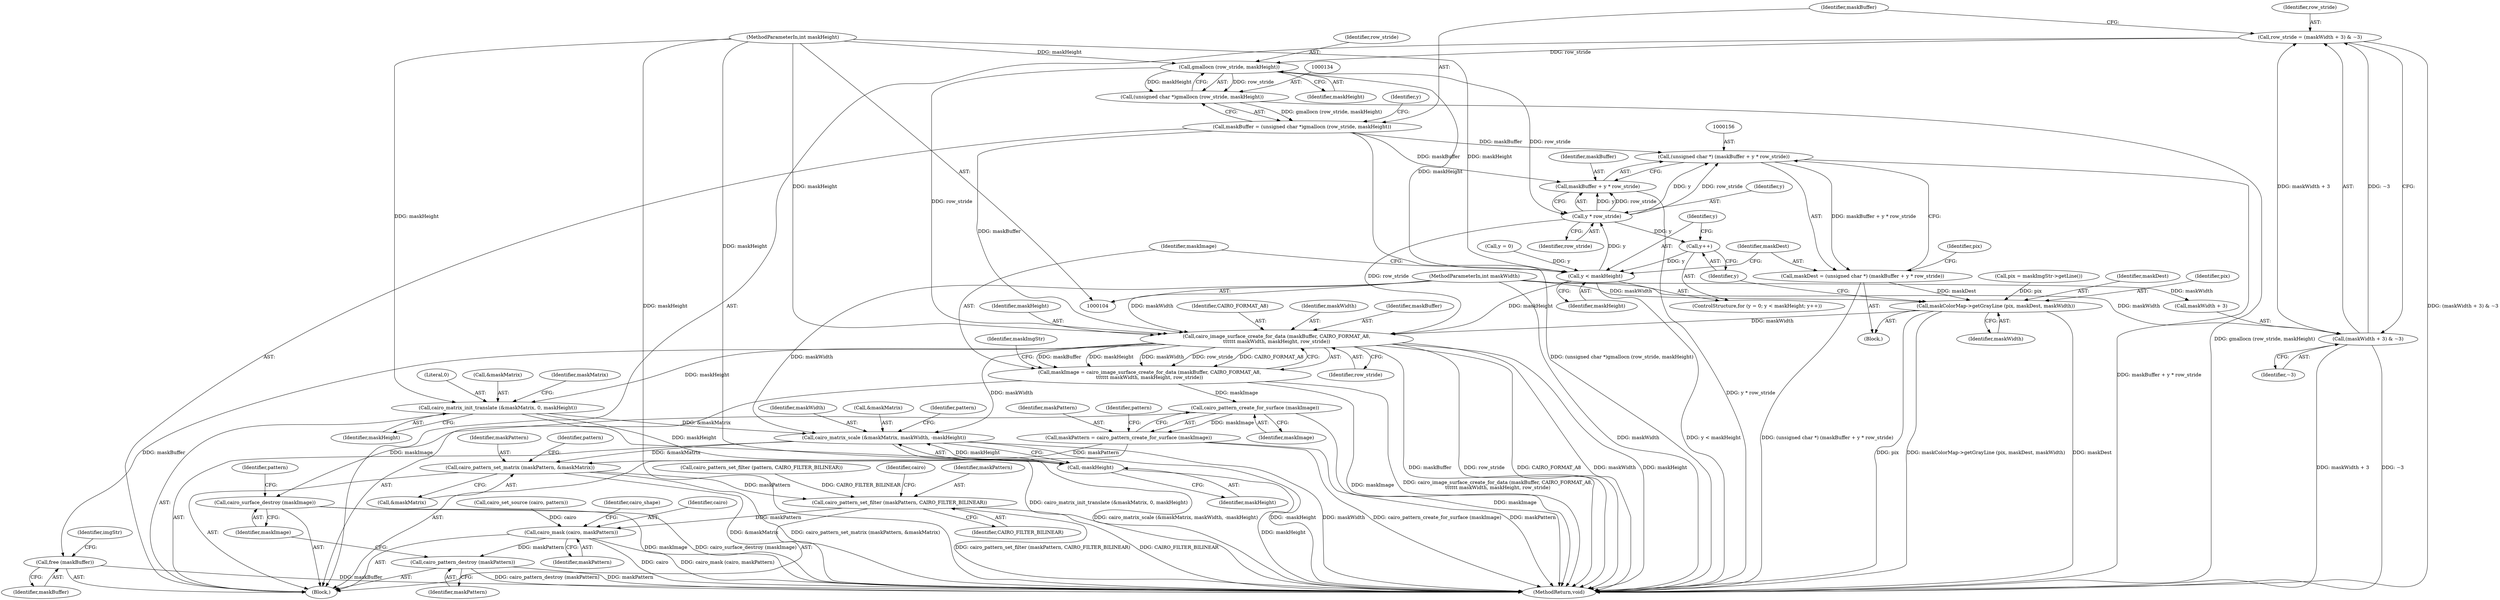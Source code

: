 digraph "0_poppler_7b2d314a61fd0e12f47c62996cb49ec0d1ba747a_3@API" {
"1000135" [label="(Call,gmallocn (row_stride, maskHeight))"];
"1000123" [label="(Call,row_stride = (maskWidth + 3) & ~3)"];
"1000125" [label="(Call,(maskWidth + 3) & ~3)"];
"1000112" [label="(MethodParameterIn,int maskWidth)"];
"1000113" [label="(MethodParameterIn,int maskHeight)"];
"1000133" [label="(Call,(unsigned char *)gmallocn (row_stride, maskHeight))"];
"1000131" [label="(Call,maskBuffer = (unsigned char *)gmallocn (row_stride, maskHeight))"];
"1000155" [label="(Call,(unsigned char *) (maskBuffer + y * row_stride))"];
"1000153" [label="(Call,maskDest = (unsigned char *) (maskBuffer + y * row_stride))"];
"1000165" [label="(Call,maskColorMap->getGrayLine (pix, maskDest, maskWidth))"];
"1000171" [label="(Call,cairo_image_surface_create_for_data (maskBuffer, CAIRO_FORMAT_A8,\n\t\t\t\t\t\t maskWidth, maskHeight, row_stride))"];
"1000169" [label="(Call,maskImage = cairo_image_surface_create_for_data (maskBuffer, CAIRO_FORMAT_A8,\n\t\t\t\t\t\t maskWidth, maskHeight, row_stride))"];
"1000266" [label="(Call,cairo_pattern_create_for_surface (maskImage))"];
"1000264" [label="(Call,maskPattern = cairo_pattern_create_for_surface (maskImage))"];
"1000307" [label="(Call,cairo_pattern_set_matrix (maskPattern, &maskMatrix))"];
"1000314" [label="(Call,cairo_pattern_set_filter (maskPattern, CAIRO_FILTER_BILINEAR))"];
"1000320" [label="(Call,cairo_mask (cairo, maskPattern))"];
"1000334" [label="(Call,cairo_pattern_destroy (maskPattern))"];
"1000336" [label="(Call,cairo_surface_destroy (maskImage))"];
"1000292" [label="(Call,cairo_matrix_init_translate (&maskMatrix, 0, maskHeight))"];
"1000297" [label="(Call,cairo_matrix_scale (&maskMatrix, maskWidth, -maskHeight))"];
"1000301" [label="(Call,-maskHeight)"];
"1000344" [label="(Call,free (maskBuffer))"];
"1000157" [label="(Call,maskBuffer + y * row_stride)"];
"1000147" [label="(Call,y < maskHeight)"];
"1000159" [label="(Call,y * row_stride)"];
"1000150" [label="(Call,y++)"];
"1000113" [label="(MethodParameterIn,int maskHeight)"];
"1000112" [label="(MethodParameterIn,int maskWidth)"];
"1000347" [label="(Identifier,imgStr)"];
"1000345" [label="(Identifier,maskBuffer)"];
"1000161" [label="(Identifier,row_stride)"];
"1000152" [label="(Block,)"];
"1000308" [label="(Identifier,maskPattern)"];
"1000300" [label="(Identifier,maskWidth)"];
"1000309" [label="(Call,&maskMatrix)"];
"1000165" [label="(Call,maskColorMap->getGrayLine (pix, maskDest, maskWidth))"];
"1000334" [label="(Call,cairo_pattern_destroy (maskPattern))"];
"1000143" [label="(ControlStructure,for (y = 0; y < maskHeight; y++))"];
"1000135" [label="(Call,gmallocn (row_stride, maskHeight))"];
"1000167" [label="(Identifier,maskDest)"];
"1000337" [label="(Identifier,maskImage)"];
"1000173" [label="(Identifier,CAIRO_FORMAT_A8)"];
"1000171" [label="(Call,cairo_image_surface_create_for_data (maskBuffer, CAIRO_FORMAT_A8,\n\t\t\t\t\t\t maskWidth, maskHeight, row_stride))"];
"1000159" [label="(Call,y * row_stride)"];
"1000137" [label="(Identifier,maskHeight)"];
"1000170" [label="(Identifier,maskImage)"];
"1000166" [label="(Identifier,pix)"];
"1000158" [label="(Identifier,maskBuffer)"];
"1000311" [label="(Call,cairo_pattern_set_filter (pattern, CAIRO_FILTER_BILINEAR))"];
"1000174" [label="(Identifier,maskWidth)"];
"1000151" [label="(Identifier,y)"];
"1000172" [label="(Identifier,maskBuffer)"];
"1000299" [label="(Identifier,maskMatrix)"];
"1000131" [label="(Call,maskBuffer = (unsigned char *)gmallocn (row_stride, maskHeight))"];
"1000265" [label="(Identifier,maskPattern)"];
"1000123" [label="(Call,row_stride = (maskWidth + 3) & ~3)"];
"1000322" [label="(Identifier,maskPattern)"];
"1000266" [label="(Call,cairo_pattern_create_for_surface (maskImage))"];
"1000160" [label="(Identifier,y)"];
"1000318" [label="(Identifier,cairo)"];
"1000155" [label="(Call,(unsigned char *) (maskBuffer + y * row_stride))"];
"1000314" [label="(Call,cairo_pattern_set_filter (maskPattern, CAIRO_FILTER_BILINEAR))"];
"1000149" [label="(Identifier,maskHeight)"];
"1000144" [label="(Call,y = 0)"];
"1000150" [label="(Call,y++)"];
"1000125" [label="(Call,(maskWidth + 3) & ~3)"];
"1000162" [label="(Call,pix = maskImgStr->getLine())"];
"1000336" [label="(Call,cairo_surface_destroy (maskImage))"];
"1000307" [label="(Call,cairo_pattern_set_matrix (maskPattern, &maskMatrix))"];
"1000320" [label="(Call,cairo_mask (cairo, maskPattern))"];
"1000344" [label="(Call,free (maskBuffer))"];
"1000147" [label="(Call,y < maskHeight)"];
"1000124" [label="(Identifier,row_stride)"];
"1000133" [label="(Call,(unsigned char *)gmallocn (row_stride, maskHeight))"];
"1000126" [label="(Call,maskWidth + 3)"];
"1000292" [label="(Call,cairo_matrix_init_translate (&maskMatrix, 0, maskHeight))"];
"1000154" [label="(Identifier,maskDest)"];
"1000293" [label="(Call,&maskMatrix)"];
"1000115" [label="(Block,)"];
"1000157" [label="(Call,maskBuffer + y * row_stride)"];
"1000296" [label="(Identifier,maskHeight)"];
"1000321" [label="(Identifier,cairo)"];
"1000264" [label="(Call,maskPattern = cairo_pattern_create_for_surface (maskImage))"];
"1000129" [label="(Identifier,~3)"];
"1000295" [label="(Literal,0)"];
"1000312" [label="(Identifier,pattern)"];
"1000317" [label="(Call,cairo_set_source (cairo, pattern))"];
"1000298" [label="(Call,&maskMatrix)"];
"1000148" [label="(Identifier,y)"];
"1000339" [label="(Identifier,pattern)"];
"1000304" [label="(Identifier,pattern)"];
"1000267" [label="(Identifier,maskImage)"];
"1000178" [label="(Identifier,maskImgStr)"];
"1000169" [label="(Call,maskImage = cairo_image_surface_create_for_data (maskBuffer, CAIRO_FORMAT_A8,\n\t\t\t\t\t\t maskWidth, maskHeight, row_stride))"];
"1000153" [label="(Call,maskDest = (unsigned char *) (maskBuffer + y * row_stride))"];
"1000163" [label="(Identifier,pix)"];
"1000270" [label="(Identifier,pattern)"];
"1000324" [label="(Identifier,cairo_shape)"];
"1000175" [label="(Identifier,maskHeight)"];
"1000348" [label="(MethodReturn,void)"];
"1000297" [label="(Call,cairo_matrix_scale (&maskMatrix, maskWidth, -maskHeight))"];
"1000315" [label="(Identifier,maskPattern)"];
"1000132" [label="(Identifier,maskBuffer)"];
"1000302" [label="(Identifier,maskHeight)"];
"1000301" [label="(Call,-maskHeight)"];
"1000176" [label="(Identifier,row_stride)"];
"1000145" [label="(Identifier,y)"];
"1000136" [label="(Identifier,row_stride)"];
"1000335" [label="(Identifier,maskPattern)"];
"1000316" [label="(Identifier,CAIRO_FILTER_BILINEAR)"];
"1000168" [label="(Identifier,maskWidth)"];
"1000135" -> "1000133"  [label="AST: "];
"1000135" -> "1000137"  [label="CFG: "];
"1000136" -> "1000135"  [label="AST: "];
"1000137" -> "1000135"  [label="AST: "];
"1000133" -> "1000135"  [label="CFG: "];
"1000135" -> "1000133"  [label="DDG: row_stride"];
"1000135" -> "1000133"  [label="DDG: maskHeight"];
"1000123" -> "1000135"  [label="DDG: row_stride"];
"1000113" -> "1000135"  [label="DDG: maskHeight"];
"1000135" -> "1000147"  [label="DDG: maskHeight"];
"1000135" -> "1000159"  [label="DDG: row_stride"];
"1000135" -> "1000171"  [label="DDG: row_stride"];
"1000123" -> "1000115"  [label="AST: "];
"1000123" -> "1000125"  [label="CFG: "];
"1000124" -> "1000123"  [label="AST: "];
"1000125" -> "1000123"  [label="AST: "];
"1000132" -> "1000123"  [label="CFG: "];
"1000123" -> "1000348"  [label="DDG: (maskWidth + 3) & ~3"];
"1000125" -> "1000123"  [label="DDG: maskWidth + 3"];
"1000125" -> "1000123"  [label="DDG: ~3"];
"1000125" -> "1000129"  [label="CFG: "];
"1000126" -> "1000125"  [label="AST: "];
"1000129" -> "1000125"  [label="AST: "];
"1000125" -> "1000348"  [label="DDG: maskWidth + 3"];
"1000125" -> "1000348"  [label="DDG: ~3"];
"1000112" -> "1000125"  [label="DDG: maskWidth"];
"1000112" -> "1000104"  [label="AST: "];
"1000112" -> "1000348"  [label="DDG: maskWidth"];
"1000112" -> "1000126"  [label="DDG: maskWidth"];
"1000112" -> "1000165"  [label="DDG: maskWidth"];
"1000112" -> "1000171"  [label="DDG: maskWidth"];
"1000112" -> "1000297"  [label="DDG: maskWidth"];
"1000113" -> "1000104"  [label="AST: "];
"1000113" -> "1000348"  [label="DDG: maskHeight"];
"1000113" -> "1000147"  [label="DDG: maskHeight"];
"1000113" -> "1000171"  [label="DDG: maskHeight"];
"1000113" -> "1000292"  [label="DDG: maskHeight"];
"1000113" -> "1000301"  [label="DDG: maskHeight"];
"1000133" -> "1000131"  [label="AST: "];
"1000134" -> "1000133"  [label="AST: "];
"1000131" -> "1000133"  [label="CFG: "];
"1000133" -> "1000348"  [label="DDG: gmallocn (row_stride, maskHeight)"];
"1000133" -> "1000131"  [label="DDG: gmallocn (row_stride, maskHeight)"];
"1000131" -> "1000115"  [label="AST: "];
"1000132" -> "1000131"  [label="AST: "];
"1000145" -> "1000131"  [label="CFG: "];
"1000131" -> "1000348"  [label="DDG: (unsigned char *)gmallocn (row_stride, maskHeight)"];
"1000131" -> "1000155"  [label="DDG: maskBuffer"];
"1000131" -> "1000157"  [label="DDG: maskBuffer"];
"1000131" -> "1000171"  [label="DDG: maskBuffer"];
"1000155" -> "1000153"  [label="AST: "];
"1000155" -> "1000157"  [label="CFG: "];
"1000156" -> "1000155"  [label="AST: "];
"1000157" -> "1000155"  [label="AST: "];
"1000153" -> "1000155"  [label="CFG: "];
"1000155" -> "1000348"  [label="DDG: maskBuffer + y * row_stride"];
"1000155" -> "1000153"  [label="DDG: maskBuffer + y * row_stride"];
"1000159" -> "1000155"  [label="DDG: y"];
"1000159" -> "1000155"  [label="DDG: row_stride"];
"1000153" -> "1000152"  [label="AST: "];
"1000154" -> "1000153"  [label="AST: "];
"1000163" -> "1000153"  [label="CFG: "];
"1000153" -> "1000348"  [label="DDG: (unsigned char *) (maskBuffer + y * row_stride)"];
"1000153" -> "1000165"  [label="DDG: maskDest"];
"1000165" -> "1000152"  [label="AST: "];
"1000165" -> "1000168"  [label="CFG: "];
"1000166" -> "1000165"  [label="AST: "];
"1000167" -> "1000165"  [label="AST: "];
"1000168" -> "1000165"  [label="AST: "];
"1000151" -> "1000165"  [label="CFG: "];
"1000165" -> "1000348"  [label="DDG: pix"];
"1000165" -> "1000348"  [label="DDG: maskDest"];
"1000165" -> "1000348"  [label="DDG: maskColorMap->getGrayLine (pix, maskDest, maskWidth)"];
"1000162" -> "1000165"  [label="DDG: pix"];
"1000165" -> "1000171"  [label="DDG: maskWidth"];
"1000171" -> "1000169"  [label="AST: "];
"1000171" -> "1000176"  [label="CFG: "];
"1000172" -> "1000171"  [label="AST: "];
"1000173" -> "1000171"  [label="AST: "];
"1000174" -> "1000171"  [label="AST: "];
"1000175" -> "1000171"  [label="AST: "];
"1000176" -> "1000171"  [label="AST: "];
"1000169" -> "1000171"  [label="CFG: "];
"1000171" -> "1000348"  [label="DDG: maskBuffer"];
"1000171" -> "1000348"  [label="DDG: row_stride"];
"1000171" -> "1000348"  [label="DDG: CAIRO_FORMAT_A8"];
"1000171" -> "1000348"  [label="DDG: maskWidth"];
"1000171" -> "1000348"  [label="DDG: maskHeight"];
"1000171" -> "1000169"  [label="DDG: maskBuffer"];
"1000171" -> "1000169"  [label="DDG: maskHeight"];
"1000171" -> "1000169"  [label="DDG: maskWidth"];
"1000171" -> "1000169"  [label="DDG: row_stride"];
"1000171" -> "1000169"  [label="DDG: CAIRO_FORMAT_A8"];
"1000147" -> "1000171"  [label="DDG: maskHeight"];
"1000159" -> "1000171"  [label="DDG: row_stride"];
"1000171" -> "1000292"  [label="DDG: maskHeight"];
"1000171" -> "1000297"  [label="DDG: maskWidth"];
"1000171" -> "1000344"  [label="DDG: maskBuffer"];
"1000169" -> "1000115"  [label="AST: "];
"1000170" -> "1000169"  [label="AST: "];
"1000178" -> "1000169"  [label="CFG: "];
"1000169" -> "1000348"  [label="DDG: cairo_image_surface_create_for_data (maskBuffer, CAIRO_FORMAT_A8,\n\t\t\t\t\t\t maskWidth, maskHeight, row_stride)"];
"1000169" -> "1000348"  [label="DDG: maskImage"];
"1000169" -> "1000266"  [label="DDG: maskImage"];
"1000266" -> "1000264"  [label="AST: "];
"1000266" -> "1000267"  [label="CFG: "];
"1000267" -> "1000266"  [label="AST: "];
"1000264" -> "1000266"  [label="CFG: "];
"1000266" -> "1000348"  [label="DDG: maskImage"];
"1000266" -> "1000264"  [label="DDG: maskImage"];
"1000266" -> "1000336"  [label="DDG: maskImage"];
"1000264" -> "1000115"  [label="AST: "];
"1000265" -> "1000264"  [label="AST: "];
"1000270" -> "1000264"  [label="CFG: "];
"1000264" -> "1000348"  [label="DDG: maskPattern"];
"1000264" -> "1000348"  [label="DDG: cairo_pattern_create_for_surface (maskImage)"];
"1000264" -> "1000307"  [label="DDG: maskPattern"];
"1000307" -> "1000115"  [label="AST: "];
"1000307" -> "1000309"  [label="CFG: "];
"1000308" -> "1000307"  [label="AST: "];
"1000309" -> "1000307"  [label="AST: "];
"1000312" -> "1000307"  [label="CFG: "];
"1000307" -> "1000348"  [label="DDG: &maskMatrix"];
"1000307" -> "1000348"  [label="DDG: cairo_pattern_set_matrix (maskPattern, &maskMatrix)"];
"1000297" -> "1000307"  [label="DDG: &maskMatrix"];
"1000307" -> "1000314"  [label="DDG: maskPattern"];
"1000314" -> "1000115"  [label="AST: "];
"1000314" -> "1000316"  [label="CFG: "];
"1000315" -> "1000314"  [label="AST: "];
"1000316" -> "1000314"  [label="AST: "];
"1000318" -> "1000314"  [label="CFG: "];
"1000314" -> "1000348"  [label="DDG: CAIRO_FILTER_BILINEAR"];
"1000314" -> "1000348"  [label="DDG: cairo_pattern_set_filter (maskPattern, CAIRO_FILTER_BILINEAR)"];
"1000311" -> "1000314"  [label="DDG: CAIRO_FILTER_BILINEAR"];
"1000314" -> "1000320"  [label="DDG: maskPattern"];
"1000320" -> "1000115"  [label="AST: "];
"1000320" -> "1000322"  [label="CFG: "];
"1000321" -> "1000320"  [label="AST: "];
"1000322" -> "1000320"  [label="AST: "];
"1000324" -> "1000320"  [label="CFG: "];
"1000320" -> "1000348"  [label="DDG: cairo"];
"1000320" -> "1000348"  [label="DDG: cairo_mask (cairo, maskPattern)"];
"1000317" -> "1000320"  [label="DDG: cairo"];
"1000320" -> "1000334"  [label="DDG: maskPattern"];
"1000334" -> "1000115"  [label="AST: "];
"1000334" -> "1000335"  [label="CFG: "];
"1000335" -> "1000334"  [label="AST: "];
"1000337" -> "1000334"  [label="CFG: "];
"1000334" -> "1000348"  [label="DDG: cairo_pattern_destroy (maskPattern)"];
"1000334" -> "1000348"  [label="DDG: maskPattern"];
"1000336" -> "1000115"  [label="AST: "];
"1000336" -> "1000337"  [label="CFG: "];
"1000337" -> "1000336"  [label="AST: "];
"1000339" -> "1000336"  [label="CFG: "];
"1000336" -> "1000348"  [label="DDG: cairo_surface_destroy (maskImage)"];
"1000336" -> "1000348"  [label="DDG: maskImage"];
"1000292" -> "1000115"  [label="AST: "];
"1000292" -> "1000296"  [label="CFG: "];
"1000293" -> "1000292"  [label="AST: "];
"1000295" -> "1000292"  [label="AST: "];
"1000296" -> "1000292"  [label="AST: "];
"1000299" -> "1000292"  [label="CFG: "];
"1000292" -> "1000348"  [label="DDG: cairo_matrix_init_translate (&maskMatrix, 0, maskHeight)"];
"1000292" -> "1000297"  [label="DDG: &maskMatrix"];
"1000292" -> "1000301"  [label="DDG: maskHeight"];
"1000297" -> "1000115"  [label="AST: "];
"1000297" -> "1000301"  [label="CFG: "];
"1000298" -> "1000297"  [label="AST: "];
"1000300" -> "1000297"  [label="AST: "];
"1000301" -> "1000297"  [label="AST: "];
"1000304" -> "1000297"  [label="CFG: "];
"1000297" -> "1000348"  [label="DDG: -maskHeight"];
"1000297" -> "1000348"  [label="DDG: maskWidth"];
"1000297" -> "1000348"  [label="DDG: cairo_matrix_scale (&maskMatrix, maskWidth, -maskHeight)"];
"1000301" -> "1000297"  [label="DDG: maskHeight"];
"1000301" -> "1000302"  [label="CFG: "];
"1000302" -> "1000301"  [label="AST: "];
"1000301" -> "1000348"  [label="DDG: maskHeight"];
"1000344" -> "1000115"  [label="AST: "];
"1000344" -> "1000345"  [label="CFG: "];
"1000345" -> "1000344"  [label="AST: "];
"1000347" -> "1000344"  [label="CFG: "];
"1000344" -> "1000348"  [label="DDG: maskBuffer"];
"1000157" -> "1000159"  [label="CFG: "];
"1000158" -> "1000157"  [label="AST: "];
"1000159" -> "1000157"  [label="AST: "];
"1000157" -> "1000348"  [label="DDG: y * row_stride"];
"1000159" -> "1000157"  [label="DDG: y"];
"1000159" -> "1000157"  [label="DDG: row_stride"];
"1000147" -> "1000143"  [label="AST: "];
"1000147" -> "1000149"  [label="CFG: "];
"1000148" -> "1000147"  [label="AST: "];
"1000149" -> "1000147"  [label="AST: "];
"1000154" -> "1000147"  [label="CFG: "];
"1000170" -> "1000147"  [label="CFG: "];
"1000147" -> "1000348"  [label="DDG: y < maskHeight"];
"1000150" -> "1000147"  [label="DDG: y"];
"1000144" -> "1000147"  [label="DDG: y"];
"1000147" -> "1000159"  [label="DDG: y"];
"1000159" -> "1000161"  [label="CFG: "];
"1000160" -> "1000159"  [label="AST: "];
"1000161" -> "1000159"  [label="AST: "];
"1000159" -> "1000150"  [label="DDG: y"];
"1000150" -> "1000143"  [label="AST: "];
"1000150" -> "1000151"  [label="CFG: "];
"1000151" -> "1000150"  [label="AST: "];
"1000148" -> "1000150"  [label="CFG: "];
}
